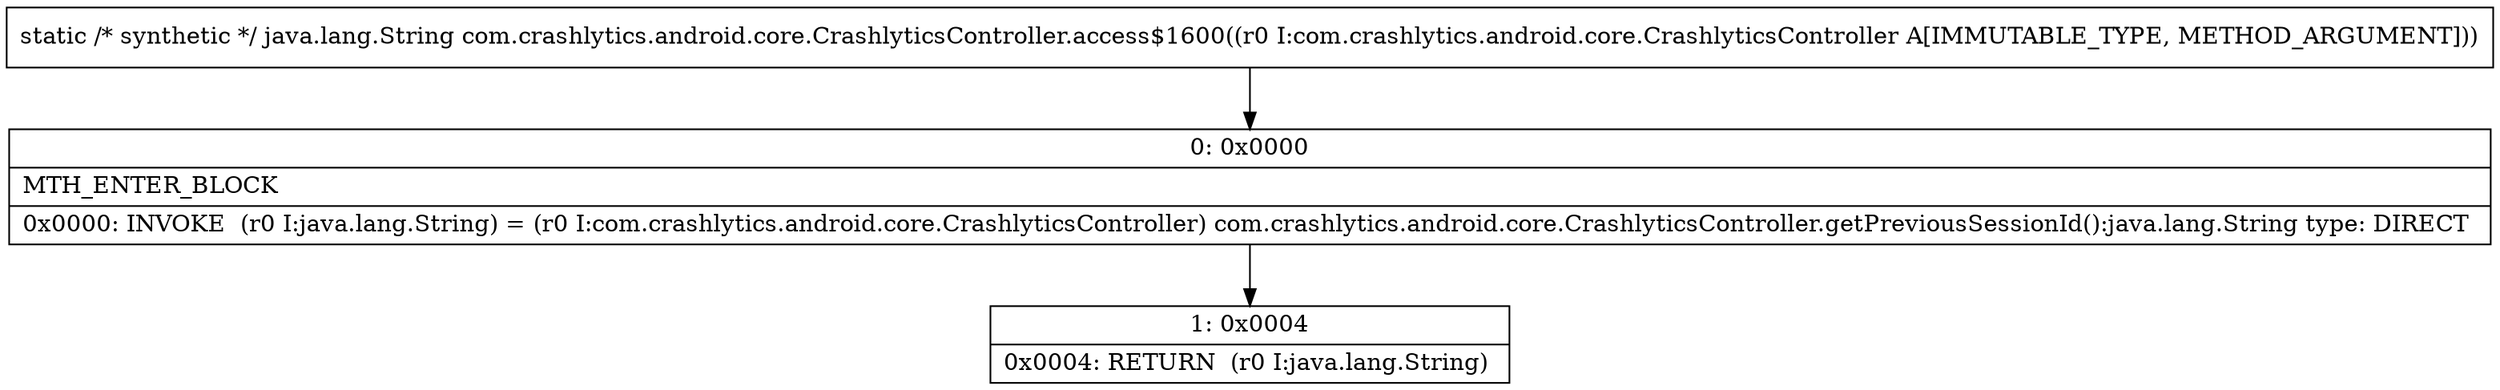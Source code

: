 digraph "CFG forcom.crashlytics.android.core.CrashlyticsController.access$1600(Lcom\/crashlytics\/android\/core\/CrashlyticsController;)Ljava\/lang\/String;" {
Node_0 [shape=record,label="{0\:\ 0x0000|MTH_ENTER_BLOCK\l|0x0000: INVOKE  (r0 I:java.lang.String) = (r0 I:com.crashlytics.android.core.CrashlyticsController) com.crashlytics.android.core.CrashlyticsController.getPreviousSessionId():java.lang.String type: DIRECT \l}"];
Node_1 [shape=record,label="{1\:\ 0x0004|0x0004: RETURN  (r0 I:java.lang.String) \l}"];
MethodNode[shape=record,label="{static \/* synthetic *\/ java.lang.String com.crashlytics.android.core.CrashlyticsController.access$1600((r0 I:com.crashlytics.android.core.CrashlyticsController A[IMMUTABLE_TYPE, METHOD_ARGUMENT])) }"];
MethodNode -> Node_0;
Node_0 -> Node_1;
}

